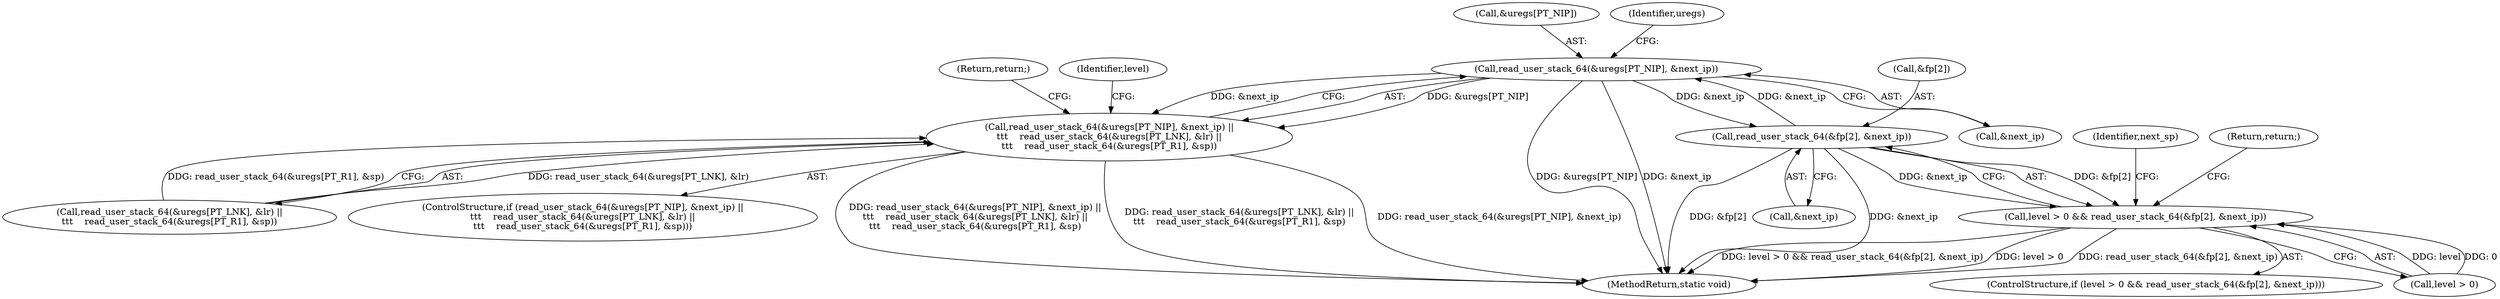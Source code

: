 digraph "0_linux_9a5cbce421a283e6aea3c4007f141735bf9da8c3@API" {
"1000211" [label="(Call,read_user_stack_64(&uregs[PT_NIP], &next_ip))"];
"1000164" [label="(Call,read_user_stack_64(&fp[2], &next_ip))"];
"1000211" [label="(Call,read_user_stack_64(&uregs[PT_NIP], &next_ip))"];
"1000160" [label="(Call,level > 0 && read_user_stack_64(&fp[2], &next_ip))"];
"1000210" [label="(Call,read_user_stack_64(&uregs[PT_NIP], &next_ip) ||\n\t\t\t    read_user_stack_64(&uregs[PT_LNK], &lr) ||\n\t\t\t    read_user_stack_64(&uregs[PT_R1], &sp))"];
"1000259" [label="(MethodReturn,static void)"];
"1000218" [label="(Call,read_user_stack_64(&uregs[PT_LNK], &lr) ||\n\t\t\t    read_user_stack_64(&uregs[PT_R1], &sp))"];
"1000235" [label="(Identifier,level)"];
"1000212" [label="(Call,&uregs[PT_NIP])"];
"1000159" [label="(ControlStructure,if (level > 0 && read_user_stack_64(&fp[2], &next_ip)))"];
"1000164" [label="(Call,read_user_stack_64(&fp[2], &next_ip))"];
"1000176" [label="(Identifier,next_sp)"];
"1000211" [label="(Call,read_user_stack_64(&uregs[PT_NIP], &next_ip))"];
"1000161" [label="(Call,level > 0)"];
"1000222" [label="(Identifier,uregs)"];
"1000233" [label="(Return,return;)"];
"1000209" [label="(ControlStructure,if (read_user_stack_64(&uregs[PT_NIP], &next_ip) ||\n\t\t\t    read_user_stack_64(&uregs[PT_LNK], &lr) ||\n\t\t\t    read_user_stack_64(&uregs[PT_R1], &sp)))"];
"1000165" [label="(Call,&fp[2])"];
"1000210" [label="(Call,read_user_stack_64(&uregs[PT_NIP], &next_ip) ||\n\t\t\t    read_user_stack_64(&uregs[PT_LNK], &lr) ||\n\t\t\t    read_user_stack_64(&uregs[PT_R1], &sp))"];
"1000171" [label="(Return,return;)"];
"1000169" [label="(Call,&next_ip)"];
"1000216" [label="(Call,&next_ip)"];
"1000160" [label="(Call,level > 0 && read_user_stack_64(&fp[2], &next_ip))"];
"1000211" -> "1000210"  [label="AST: "];
"1000211" -> "1000216"  [label="CFG: "];
"1000212" -> "1000211"  [label="AST: "];
"1000216" -> "1000211"  [label="AST: "];
"1000222" -> "1000211"  [label="CFG: "];
"1000210" -> "1000211"  [label="CFG: "];
"1000211" -> "1000259"  [label="DDG: &next_ip"];
"1000211" -> "1000259"  [label="DDG: &uregs[PT_NIP]"];
"1000211" -> "1000164"  [label="DDG: &next_ip"];
"1000211" -> "1000210"  [label="DDG: &uregs[PT_NIP]"];
"1000211" -> "1000210"  [label="DDG: &next_ip"];
"1000164" -> "1000211"  [label="DDG: &next_ip"];
"1000164" -> "1000160"  [label="AST: "];
"1000164" -> "1000169"  [label="CFG: "];
"1000165" -> "1000164"  [label="AST: "];
"1000169" -> "1000164"  [label="AST: "];
"1000160" -> "1000164"  [label="CFG: "];
"1000164" -> "1000259"  [label="DDG: &next_ip"];
"1000164" -> "1000259"  [label="DDG: &fp[2]"];
"1000164" -> "1000160"  [label="DDG: &fp[2]"];
"1000164" -> "1000160"  [label="DDG: &next_ip"];
"1000160" -> "1000159"  [label="AST: "];
"1000160" -> "1000161"  [label="CFG: "];
"1000161" -> "1000160"  [label="AST: "];
"1000171" -> "1000160"  [label="CFG: "];
"1000176" -> "1000160"  [label="CFG: "];
"1000160" -> "1000259"  [label="DDG: read_user_stack_64(&fp[2], &next_ip)"];
"1000160" -> "1000259"  [label="DDG: level > 0 && read_user_stack_64(&fp[2], &next_ip)"];
"1000160" -> "1000259"  [label="DDG: level > 0"];
"1000161" -> "1000160"  [label="DDG: level"];
"1000161" -> "1000160"  [label="DDG: 0"];
"1000210" -> "1000209"  [label="AST: "];
"1000210" -> "1000218"  [label="CFG: "];
"1000218" -> "1000210"  [label="AST: "];
"1000233" -> "1000210"  [label="CFG: "];
"1000235" -> "1000210"  [label="CFG: "];
"1000210" -> "1000259"  [label="DDG: read_user_stack_64(&uregs[PT_NIP], &next_ip) ||\n\t\t\t    read_user_stack_64(&uregs[PT_LNK], &lr) ||\n\t\t\t    read_user_stack_64(&uregs[PT_R1], &sp)"];
"1000210" -> "1000259"  [label="DDG: read_user_stack_64(&uregs[PT_LNK], &lr) ||\n\t\t\t    read_user_stack_64(&uregs[PT_R1], &sp)"];
"1000210" -> "1000259"  [label="DDG: read_user_stack_64(&uregs[PT_NIP], &next_ip)"];
"1000218" -> "1000210"  [label="DDG: read_user_stack_64(&uregs[PT_LNK], &lr)"];
"1000218" -> "1000210"  [label="DDG: read_user_stack_64(&uregs[PT_R1], &sp)"];
}
